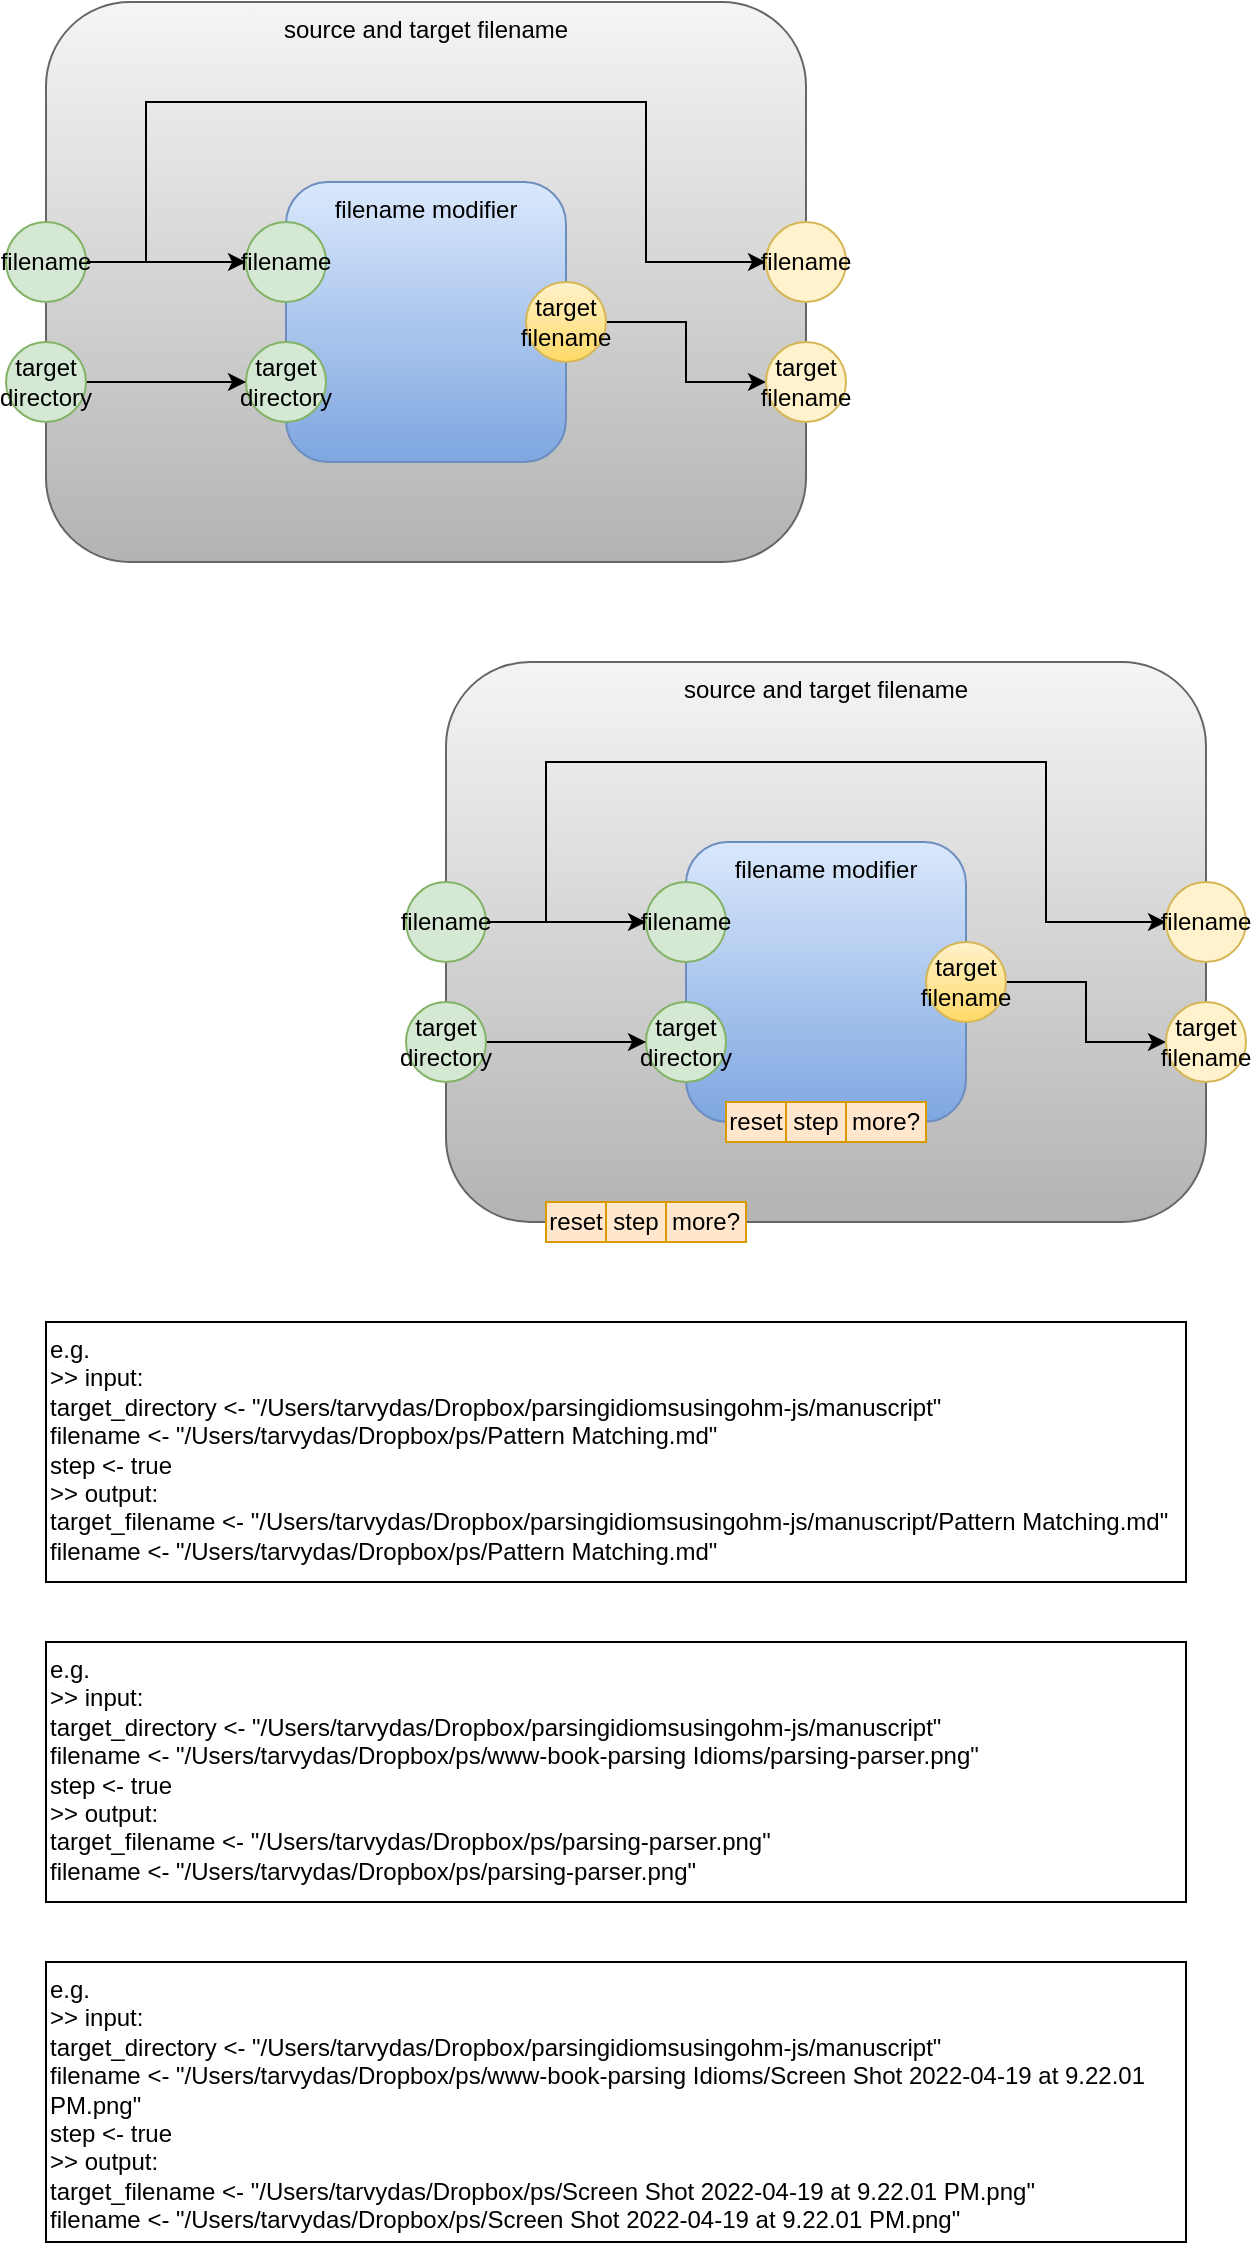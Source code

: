 <mxfile version="14.6.13" type="device"><diagram id="GD38BET5nA4QiwqNxeN9" name="Page-1"><mxGraphModel dx="1106" dy="776" grid="1" gridSize="10" guides="1" tooltips="1" connect="1" arrows="1" fold="1" page="1" pageScale="1" pageWidth="1100" pageHeight="850" math="0" shadow="0"><root><mxCell id="0"/><mxCell id="1" parent="0"/><mxCell id="gUUYXaeLmA9X0bPJBuXg-1" value="source and target filename" style="rounded=1;whiteSpace=wrap;html=1;verticalAlign=top;gradientColor=#b3b3b3;fillColor=#f5f5f5;strokeColor=#666666;" vertex="1" parent="1"><mxGeometry x="160" y="150" width="380" height="280" as="geometry"/></mxCell><mxCell id="gUUYXaeLmA9X0bPJBuXg-2" value="filename modifier" style="rounded=1;whiteSpace=wrap;html=1;gradientColor=#7ea6e0;fillColor=#dae8fc;strokeColor=#6c8ebf;verticalAlign=top;" vertex="1" parent="1"><mxGeometry x="280" y="240" width="140" height="140" as="geometry"/></mxCell><mxCell id="gUUYXaeLmA9X0bPJBuXg-3" value="filename" style="ellipse;whiteSpace=wrap;html=1;aspect=fixed;fillColor=#d5e8d4;strokeColor=#82b366;" vertex="1" parent="1"><mxGeometry x="260" y="260" width="40" height="40" as="geometry"/></mxCell><mxCell id="gUUYXaeLmA9X0bPJBuXg-4" value="target directory" style="ellipse;whiteSpace=wrap;html=1;aspect=fixed;fillColor=#d5e8d4;strokeColor=#82b366;" vertex="1" parent="1"><mxGeometry x="260" y="320" width="40" height="40" as="geometry"/></mxCell><mxCell id="gUUYXaeLmA9X0bPJBuXg-13" style="edgeStyle=orthogonalEdgeStyle;rounded=0;orthogonalLoop=1;jettySize=auto;html=1;exitX=1;exitY=0.5;exitDx=0;exitDy=0;entryX=0;entryY=0.5;entryDx=0;entryDy=0;" edge="1" parent="1" source="gUUYXaeLmA9X0bPJBuXg-6" target="gUUYXaeLmA9X0bPJBuXg-10"><mxGeometry relative="1" as="geometry"/></mxCell><mxCell id="gUUYXaeLmA9X0bPJBuXg-6" value="target filename" style="ellipse;whiteSpace=wrap;html=1;aspect=fixed;fillColor=#fff2cc;strokeColor=#d6b656;gradientColor=#ffd966;" vertex="1" parent="1"><mxGeometry x="400" y="290" width="40" height="40" as="geometry"/></mxCell><mxCell id="gUUYXaeLmA9X0bPJBuXg-11" style="edgeStyle=orthogonalEdgeStyle;rounded=0;orthogonalLoop=1;jettySize=auto;html=1;exitX=1;exitY=0.5;exitDx=0;exitDy=0;entryX=0;entryY=0.5;entryDx=0;entryDy=0;" edge="1" parent="1" source="gUUYXaeLmA9X0bPJBuXg-7" target="gUUYXaeLmA9X0bPJBuXg-3"><mxGeometry relative="1" as="geometry"/></mxCell><mxCell id="gUUYXaeLmA9X0bPJBuXg-14" style="edgeStyle=orthogonalEdgeStyle;rounded=0;orthogonalLoop=1;jettySize=auto;html=1;exitX=1;exitY=0.5;exitDx=0;exitDy=0;" edge="1" parent="1" source="gUUYXaeLmA9X0bPJBuXg-7" target="gUUYXaeLmA9X0bPJBuXg-9"><mxGeometry relative="1" as="geometry"><Array as="points"><mxPoint x="210" y="280"/><mxPoint x="210" y="200"/><mxPoint x="460" y="200"/><mxPoint x="460" y="280"/></Array></mxGeometry></mxCell><mxCell id="gUUYXaeLmA9X0bPJBuXg-7" value="filename" style="ellipse;whiteSpace=wrap;html=1;aspect=fixed;fillColor=#d5e8d4;strokeColor=#82b366;" vertex="1" parent="1"><mxGeometry x="140" y="260" width="40" height="40" as="geometry"/></mxCell><mxCell id="gUUYXaeLmA9X0bPJBuXg-12" style="edgeStyle=orthogonalEdgeStyle;rounded=0;orthogonalLoop=1;jettySize=auto;html=1;exitX=1;exitY=0.5;exitDx=0;exitDy=0;entryX=0;entryY=0.5;entryDx=0;entryDy=0;" edge="1" parent="1" source="gUUYXaeLmA9X0bPJBuXg-8" target="gUUYXaeLmA9X0bPJBuXg-4"><mxGeometry relative="1" as="geometry"/></mxCell><mxCell id="gUUYXaeLmA9X0bPJBuXg-8" value="target directory" style="ellipse;whiteSpace=wrap;html=1;aspect=fixed;fillColor=#d5e8d4;strokeColor=#82b366;" vertex="1" parent="1"><mxGeometry x="140" y="320" width="40" height="40" as="geometry"/></mxCell><mxCell id="gUUYXaeLmA9X0bPJBuXg-9" value="filename" style="ellipse;whiteSpace=wrap;html=1;aspect=fixed;fillColor=#fff2cc;strokeColor=#d6b656;" vertex="1" parent="1"><mxGeometry x="520" y="260" width="40" height="40" as="geometry"/></mxCell><mxCell id="gUUYXaeLmA9X0bPJBuXg-10" value="target filename" style="ellipse;whiteSpace=wrap;html=1;aspect=fixed;fillColor=#fff2cc;strokeColor=#d6b656;" vertex="1" parent="1"><mxGeometry x="520" y="320" width="40" height="40" as="geometry"/></mxCell><mxCell id="gUUYXaeLmA9X0bPJBuXg-20" value="e.g. &lt;br&gt;&amp;gt;&amp;gt; input:&lt;br&gt;target_directory &amp;lt;- &quot;/Users/tarvydas/Dropbox/parsingidiomsusingohm-js/manuscript&quot;&lt;br&gt;&lt;div&gt;&lt;span&gt;filename &amp;lt;- &quot;/Users/tarvydas/Dropbox/ps/Pattern Matching.md&quot;&lt;/span&gt;&lt;/div&gt;&lt;div&gt;step &amp;lt;- true&lt;/div&gt;&lt;div&gt;&amp;gt;&amp;gt; output:&lt;br&gt;target_filename &amp;lt;- &quot;/Users/tarvydas/Dropbox/parsingidiomsusingohm-js/manuscript/Pattern Matching.md&quot;&lt;br&gt;&lt;div&gt;filename &amp;lt;- &quot;/Users/tarvydas/Dropbox/ps/Pattern Matching.md&quot;&lt;/div&gt;&lt;/div&gt;" style="rounded=0;whiteSpace=wrap;html=1;align=left;verticalAlign=top;" vertex="1" parent="1"><mxGeometry x="160" y="810" width="570" height="130" as="geometry"/></mxCell><mxCell id="gUUYXaeLmA9X0bPJBuXg-24" value="e.g. &lt;br&gt;&amp;gt;&amp;gt; input:&lt;br&gt;target_directory &amp;lt;- &quot;/Users/tarvydas/Dropbox/parsingidiomsusingohm-js/manuscript&quot;&lt;br&gt;&lt;div&gt;&lt;span&gt;filename &amp;lt;- &quot;/Users/tarvydas/Dropbox/ps/www-book-parsing Idioms/parsing-parser.png&quot;&lt;/span&gt;&lt;/div&gt;&lt;div&gt;step &amp;lt;- true&lt;/div&gt;&lt;div&gt;&amp;gt;&amp;gt; output:&lt;br&gt;&lt;div&gt;target_filename &amp;lt;- &quot;/Users/tarvydas/Dropbox/ps/parsing-parser.png&quot;&lt;/div&gt;&lt;div&gt;filename &amp;lt;- &quot;/Users/tarvydas/Dropbox/ps/parsing-parser.png&quot;&lt;/div&gt;&lt;/div&gt;" style="rounded=0;whiteSpace=wrap;html=1;align=left;verticalAlign=top;" vertex="1" parent="1"><mxGeometry x="160" y="970" width="570" height="130" as="geometry"/></mxCell><mxCell id="gUUYXaeLmA9X0bPJBuXg-25" value="source and target filename" style="rounded=1;whiteSpace=wrap;html=1;verticalAlign=top;gradientColor=#b3b3b3;fillColor=#f5f5f5;strokeColor=#666666;" vertex="1" parent="1"><mxGeometry x="360" y="480" width="380" height="280" as="geometry"/></mxCell><mxCell id="gUUYXaeLmA9X0bPJBuXg-26" value="filename modifier" style="rounded=1;whiteSpace=wrap;html=1;gradientColor=#7ea6e0;fillColor=#dae8fc;strokeColor=#6c8ebf;verticalAlign=top;" vertex="1" parent="1"><mxGeometry x="480" y="570" width="140" height="140" as="geometry"/></mxCell><mxCell id="gUUYXaeLmA9X0bPJBuXg-27" value="filename" style="ellipse;whiteSpace=wrap;html=1;aspect=fixed;fillColor=#d5e8d4;strokeColor=#82b366;" vertex="1" parent="1"><mxGeometry x="460" y="590" width="40" height="40" as="geometry"/></mxCell><mxCell id="gUUYXaeLmA9X0bPJBuXg-28" value="target directory" style="ellipse;whiteSpace=wrap;html=1;aspect=fixed;fillColor=#d5e8d4;strokeColor=#82b366;" vertex="1" parent="1"><mxGeometry x="460" y="650" width="40" height="40" as="geometry"/></mxCell><mxCell id="gUUYXaeLmA9X0bPJBuXg-29" style="edgeStyle=orthogonalEdgeStyle;rounded=0;orthogonalLoop=1;jettySize=auto;html=1;exitX=1;exitY=0.5;exitDx=0;exitDy=0;entryX=0;entryY=0.5;entryDx=0;entryDy=0;" edge="1" parent="1" source="gUUYXaeLmA9X0bPJBuXg-30" target="gUUYXaeLmA9X0bPJBuXg-37"><mxGeometry relative="1" as="geometry"/></mxCell><mxCell id="gUUYXaeLmA9X0bPJBuXg-30" value="target filename" style="ellipse;whiteSpace=wrap;html=1;aspect=fixed;fillColor=#fff2cc;strokeColor=#d6b656;gradientColor=#ffd966;" vertex="1" parent="1"><mxGeometry x="600" y="620" width="40" height="40" as="geometry"/></mxCell><mxCell id="gUUYXaeLmA9X0bPJBuXg-31" style="edgeStyle=orthogonalEdgeStyle;rounded=0;orthogonalLoop=1;jettySize=auto;html=1;exitX=1;exitY=0.5;exitDx=0;exitDy=0;entryX=0;entryY=0.5;entryDx=0;entryDy=0;" edge="1" parent="1" source="gUUYXaeLmA9X0bPJBuXg-33" target="gUUYXaeLmA9X0bPJBuXg-27"><mxGeometry relative="1" as="geometry"/></mxCell><mxCell id="gUUYXaeLmA9X0bPJBuXg-32" style="edgeStyle=orthogonalEdgeStyle;rounded=0;orthogonalLoop=1;jettySize=auto;html=1;exitX=1;exitY=0.5;exitDx=0;exitDy=0;" edge="1" parent="1" source="gUUYXaeLmA9X0bPJBuXg-33" target="gUUYXaeLmA9X0bPJBuXg-36"><mxGeometry relative="1" as="geometry"><Array as="points"><mxPoint x="410" y="610"/><mxPoint x="410" y="530"/><mxPoint x="660" y="530"/><mxPoint x="660" y="610"/></Array></mxGeometry></mxCell><mxCell id="gUUYXaeLmA9X0bPJBuXg-33" value="filename" style="ellipse;whiteSpace=wrap;html=1;aspect=fixed;fillColor=#d5e8d4;strokeColor=#82b366;" vertex="1" parent="1"><mxGeometry x="340" y="590" width="40" height="40" as="geometry"/></mxCell><mxCell id="gUUYXaeLmA9X0bPJBuXg-34" style="edgeStyle=orthogonalEdgeStyle;rounded=0;orthogonalLoop=1;jettySize=auto;html=1;exitX=1;exitY=0.5;exitDx=0;exitDy=0;entryX=0;entryY=0.5;entryDx=0;entryDy=0;" edge="1" parent="1" source="gUUYXaeLmA9X0bPJBuXg-35" target="gUUYXaeLmA9X0bPJBuXg-28"><mxGeometry relative="1" as="geometry"/></mxCell><mxCell id="gUUYXaeLmA9X0bPJBuXg-35" value="target directory" style="ellipse;whiteSpace=wrap;html=1;aspect=fixed;fillColor=#d5e8d4;strokeColor=#82b366;" vertex="1" parent="1"><mxGeometry x="340" y="650" width="40" height="40" as="geometry"/></mxCell><mxCell id="gUUYXaeLmA9X0bPJBuXg-36" value="filename" style="ellipse;whiteSpace=wrap;html=1;aspect=fixed;fillColor=#fff2cc;strokeColor=#d6b656;" vertex="1" parent="1"><mxGeometry x="720" y="590" width="40" height="40" as="geometry"/></mxCell><mxCell id="gUUYXaeLmA9X0bPJBuXg-37" value="target filename" style="ellipse;whiteSpace=wrap;html=1;aspect=fixed;fillColor=#fff2cc;strokeColor=#d6b656;" vertex="1" parent="1"><mxGeometry x="720" y="650" width="40" height="40" as="geometry"/></mxCell><mxCell id="gUUYXaeLmA9X0bPJBuXg-38" value="reset" style="rounded=0;whiteSpace=wrap;html=1;fillColor=#ffe6cc;strokeColor=#d79b00;" vertex="1" parent="1"><mxGeometry x="410" y="750" width="30" height="20" as="geometry"/></mxCell><mxCell id="gUUYXaeLmA9X0bPJBuXg-39" value="step" style="rounded=0;whiteSpace=wrap;html=1;fillColor=#ffe6cc;strokeColor=#d79b00;" vertex="1" parent="1"><mxGeometry x="440" y="750" width="30" height="20" as="geometry"/></mxCell><mxCell id="gUUYXaeLmA9X0bPJBuXg-40" value="reset" style="rounded=0;whiteSpace=wrap;html=1;fillColor=#ffe6cc;strokeColor=#d79b00;" vertex="1" parent="1"><mxGeometry x="500" y="700" width="30" height="20" as="geometry"/></mxCell><mxCell id="gUUYXaeLmA9X0bPJBuXg-41" value="step" style="rounded=0;whiteSpace=wrap;html=1;fillColor=#ffe6cc;strokeColor=#d79b00;" vertex="1" parent="1"><mxGeometry x="530" y="700" width="30" height="20" as="geometry"/></mxCell><mxCell id="gUUYXaeLmA9X0bPJBuXg-42" value="more?" style="rounded=0;whiteSpace=wrap;html=1;fillColor=#ffe6cc;strokeColor=#d79b00;" vertex="1" parent="1"><mxGeometry x="470" y="750" width="40" height="20" as="geometry"/></mxCell><mxCell id="gUUYXaeLmA9X0bPJBuXg-43" value="more?" style="rounded=0;whiteSpace=wrap;html=1;fillColor=#ffe6cc;strokeColor=#d79b00;" vertex="1" parent="1"><mxGeometry x="560" y="700" width="40" height="20" as="geometry"/></mxCell><mxCell id="gUUYXaeLmA9X0bPJBuXg-44" value="e.g. &lt;br&gt;&amp;gt;&amp;gt; input:&lt;br&gt;target_directory &amp;lt;- &quot;/Users/tarvydas/Dropbox/parsingidiomsusingohm-js/manuscript&quot;&lt;br&gt;&lt;div&gt;&lt;span&gt;filename &amp;lt;- &quot;/Users/tarvydas/Dropbox/ps/www-book-parsing Idioms/&lt;/span&gt;&lt;span&gt;Screen Shot 2022-04-19 at 9.22.01 PM.png&quot;&lt;/span&gt;&lt;/div&gt;&lt;div&gt;step &amp;lt;- true&lt;/div&gt;&lt;div&gt;&amp;gt;&amp;gt; output:&lt;br&gt;&lt;div&gt;target_filename &amp;lt;- &quot;/Users/tarvydas/Dropbox/ps/Screen Shot 2022-04-19 at 9.22.01 PM.png&quot;&lt;/div&gt;&lt;div&gt;filename &amp;lt;- &quot;/Users/tarvydas/Dropbox/ps/&lt;span&gt;Screen Shot 2022-04-19 at 9.22.01 PM.png&lt;/span&gt;&lt;span&gt;&quot;&lt;/span&gt;&lt;/div&gt;&lt;/div&gt;" style="rounded=0;whiteSpace=wrap;html=1;align=left;verticalAlign=top;" vertex="1" parent="1"><mxGeometry x="160" y="1130" width="570" height="140" as="geometry"/></mxCell></root></mxGraphModel></diagram></mxfile>
